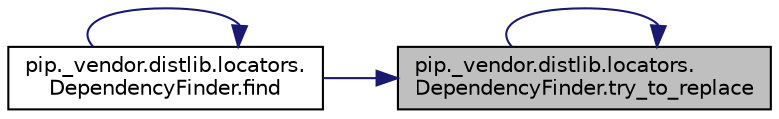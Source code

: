digraph "pip._vendor.distlib.locators.DependencyFinder.try_to_replace"
{
 // LATEX_PDF_SIZE
  edge [fontname="Helvetica",fontsize="10",labelfontname="Helvetica",labelfontsize="10"];
  node [fontname="Helvetica",fontsize="10",shape=record];
  rankdir="RL";
  Node1 [label="pip._vendor.distlib.locators.\lDependencyFinder.try_to_replace",height=0.2,width=0.4,color="black", fillcolor="grey75", style="filled", fontcolor="black",tooltip=" "];
  Node1 -> Node2 [dir="back",color="midnightblue",fontsize="10",style="solid",fontname="Helvetica"];
  Node2 [label="pip._vendor.distlib.locators.\lDependencyFinder.find",height=0.2,width=0.4,color="black", fillcolor="white", style="filled",URL="$d1/de5/classpip_1_1__vendor_1_1distlib_1_1locators_1_1_dependency_finder.html#a5819c2bb2cd8f2467194e31cd08e7269",tooltip=" "];
  Node2 -> Node2 [dir="back",color="midnightblue",fontsize="10",style="solid",fontname="Helvetica"];
  Node1 -> Node1 [dir="back",color="midnightblue",fontsize="10",style="solid",fontname="Helvetica"];
}
